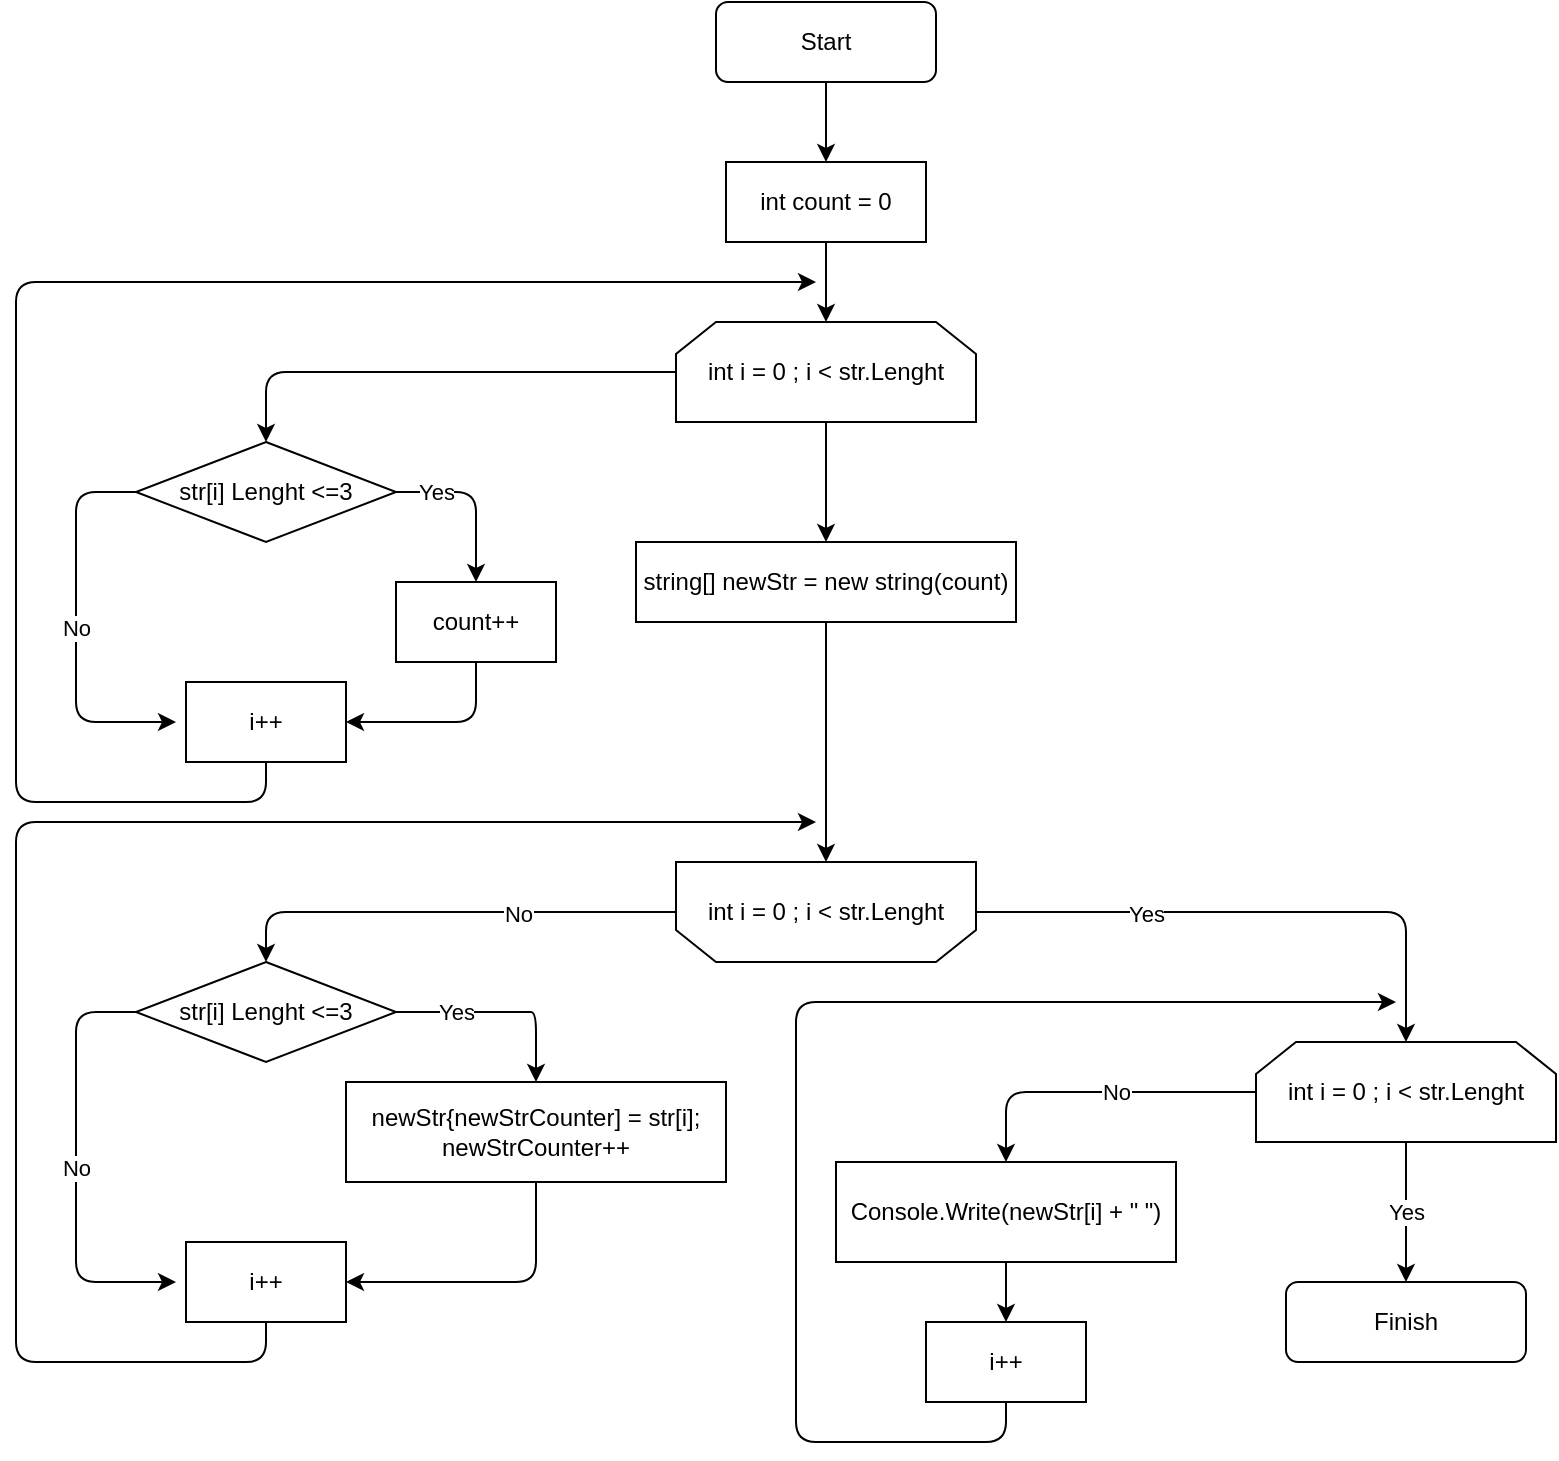 <mxfile>
    <diagram id="RoZpjJUX1NabJRiU5zJV" name="Страница 1">
        <mxGraphModel dx="1433" dy="790" grid="1" gridSize="10" guides="1" tooltips="1" connect="1" arrows="1" fold="1" page="1" pageScale="1" pageWidth="1169" pageHeight="827" math="0" shadow="0">
            <root>
                <mxCell id="0"/>
                <mxCell id="1" parent="0"/>
                <mxCell id="29" style="edgeStyle=none;html=1;entryX=0.5;entryY=0;entryDx=0;entryDy=0;" edge="1" parent="1" source="2" target="3">
                    <mxGeometry relative="1" as="geometry"/>
                </mxCell>
                <mxCell id="2" value="int count = 0" style="rounded=0;whiteSpace=wrap;html=1;" parent="1" vertex="1">
                    <mxGeometry x="525" y="120" width="100" height="40" as="geometry"/>
                </mxCell>
                <mxCell id="30" style="edgeStyle=none;html=1;entryX=0.5;entryY=0;entryDx=0;entryDy=0;" edge="1" parent="1" source="3" target="11">
                    <mxGeometry relative="1" as="geometry"/>
                </mxCell>
                <mxCell id="31" style="edgeStyle=none;html=1;entryX=0.5;entryY=0;entryDx=0;entryDy=0;" edge="1" parent="1" source="3" target="12">
                    <mxGeometry relative="1" as="geometry">
                        <mxPoint x="370" y="225" as="targetPoint"/>
                        <Array as="points">
                            <mxPoint x="295" y="225"/>
                        </Array>
                    </mxGeometry>
                </mxCell>
                <mxCell id="3" value="int i = 0 ; i &amp;lt; str.Lenght" style="shape=loopLimit;whiteSpace=wrap;html=1;" parent="1" vertex="1">
                    <mxGeometry x="500" y="200" width="150" height="50" as="geometry"/>
                </mxCell>
                <mxCell id="28" style="edgeStyle=none;html=1;entryX=0.5;entryY=0;entryDx=0;entryDy=0;" edge="1" parent="1" source="9" target="2">
                    <mxGeometry relative="1" as="geometry"/>
                </mxCell>
                <mxCell id="9" value="Start" style="rounded=1;whiteSpace=wrap;html=1;" vertex="1" parent="1">
                    <mxGeometry x="520" y="40" width="110" height="40" as="geometry"/>
                </mxCell>
                <mxCell id="42" style="edgeStyle=none;html=1;entryX=0.5;entryY=1;entryDx=0;entryDy=0;" edge="1" parent="1" source="11" target="17">
                    <mxGeometry relative="1" as="geometry"/>
                </mxCell>
                <mxCell id="11" value="string[] newStr = new string(count)" style="rounded=0;whiteSpace=wrap;html=1;" vertex="1" parent="1">
                    <mxGeometry x="480" y="310" width="190" height="40" as="geometry"/>
                </mxCell>
                <mxCell id="32" value="Yes" style="edgeStyle=none;html=1;exitX=1;exitY=0.5;exitDx=0;exitDy=0;" edge="1" parent="1" source="12">
                    <mxGeometry x="-0.529" relative="1" as="geometry">
                        <mxPoint x="400" y="330" as="targetPoint"/>
                        <Array as="points">
                            <mxPoint x="400" y="285"/>
                        </Array>
                        <mxPoint as="offset"/>
                    </mxGeometry>
                </mxCell>
                <mxCell id="33" value="No" style="edgeStyle=none;html=1;exitX=0;exitY=0.5;exitDx=0;exitDy=0;" edge="1" parent="1" source="12">
                    <mxGeometry relative="1" as="geometry">
                        <mxPoint x="250" y="400" as="targetPoint"/>
                        <Array as="points">
                            <mxPoint x="200" y="285"/>
                            <mxPoint x="200" y="400"/>
                        </Array>
                    </mxGeometry>
                </mxCell>
                <mxCell id="12" value="str[i] Lenght &amp;lt;=3" style="rhombus;whiteSpace=wrap;html=1;" vertex="1" parent="1">
                    <mxGeometry x="230" y="260" width="130" height="50" as="geometry"/>
                </mxCell>
                <mxCell id="34" style="edgeStyle=none;html=1;exitX=0.5;exitY=1;exitDx=0;exitDy=0;entryX=1;entryY=0.5;entryDx=0;entryDy=0;" edge="1" parent="1" source="13" target="15">
                    <mxGeometry relative="1" as="geometry">
                        <mxPoint x="340" y="440" as="targetPoint"/>
                        <Array as="points">
                            <mxPoint x="400" y="400"/>
                        </Array>
                    </mxGeometry>
                </mxCell>
                <mxCell id="13" value="count++" style="rounded=0;whiteSpace=wrap;html=1;" vertex="1" parent="1">
                    <mxGeometry x="360" y="330" width="80" height="40" as="geometry"/>
                </mxCell>
                <mxCell id="36" style="edgeStyle=none;html=1;" edge="1" parent="1" source="15">
                    <mxGeometry relative="1" as="geometry">
                        <mxPoint x="570" y="180" as="targetPoint"/>
                        <Array as="points">
                            <mxPoint x="295" y="440"/>
                            <mxPoint x="170" y="440"/>
                            <mxPoint x="170" y="180"/>
                        </Array>
                    </mxGeometry>
                </mxCell>
                <mxCell id="15" value="i++" style="rounded=0;whiteSpace=wrap;html=1;" vertex="1" parent="1">
                    <mxGeometry x="255" y="380" width="80" height="40" as="geometry"/>
                </mxCell>
                <mxCell id="37" style="edgeStyle=none;html=1;entryX=0.5;entryY=0;entryDx=0;entryDy=0;" edge="1" parent="1" source="17" target="18">
                    <mxGeometry relative="1" as="geometry">
                        <Array as="points">
                            <mxPoint x="295" y="495"/>
                        </Array>
                    </mxGeometry>
                </mxCell>
                <mxCell id="48" value="No" style="edgeLabel;html=1;align=center;verticalAlign=middle;resizable=0;points=[];" vertex="1" connectable="0" parent="37">
                    <mxGeometry x="-0.313" y="1" relative="1" as="geometry">
                        <mxPoint as="offset"/>
                    </mxGeometry>
                </mxCell>
                <mxCell id="45" style="edgeStyle=none;html=1;entryX=0.5;entryY=0;entryDx=0;entryDy=0;" edge="1" parent="1" source="17" target="21">
                    <mxGeometry relative="1" as="geometry">
                        <Array as="points">
                            <mxPoint x="865" y="495"/>
                        </Array>
                    </mxGeometry>
                </mxCell>
                <mxCell id="47" value="Yes" style="edgeLabel;html=1;align=center;verticalAlign=middle;resizable=0;points=[];" vertex="1" connectable="0" parent="45">
                    <mxGeometry x="-0.398" y="-1" relative="1" as="geometry">
                        <mxPoint as="offset"/>
                    </mxGeometry>
                </mxCell>
                <mxCell id="17" value="int i = 0 ; i &amp;lt; str.Lenght" style="shape=loopLimit;whiteSpace=wrap;html=1;direction=west;" vertex="1" parent="1">
                    <mxGeometry x="500" y="470" width="150" height="50" as="geometry"/>
                </mxCell>
                <mxCell id="38" value="Yes" style="edgeStyle=none;html=1;" edge="1" parent="1" source="18">
                    <mxGeometry x="-0.429" relative="1" as="geometry">
                        <mxPoint x="430" y="580" as="targetPoint"/>
                        <Array as="points">
                            <mxPoint x="390" y="545"/>
                            <mxPoint x="420" y="545"/>
                            <mxPoint x="430" y="545"/>
                        </Array>
                        <mxPoint as="offset"/>
                    </mxGeometry>
                </mxCell>
                <mxCell id="39" value="No" style="edgeStyle=none;html=1;" edge="1" parent="1" source="18">
                    <mxGeometry relative="1" as="geometry">
                        <mxPoint x="250" y="680" as="targetPoint"/>
                        <Array as="points">
                            <mxPoint x="200" y="545"/>
                            <mxPoint x="200" y="680"/>
                        </Array>
                    </mxGeometry>
                </mxCell>
                <mxCell id="18" value="str[i] Lenght &amp;lt;=3" style="rhombus;whiteSpace=wrap;html=1;" vertex="1" parent="1">
                    <mxGeometry x="230" y="520" width="130" height="50" as="geometry"/>
                </mxCell>
                <mxCell id="41" style="edgeStyle=none;html=1;" edge="1" parent="1" source="19">
                    <mxGeometry relative="1" as="geometry">
                        <mxPoint x="570" y="450" as="targetPoint"/>
                        <Array as="points">
                            <mxPoint x="295" y="720"/>
                            <mxPoint x="170" y="720"/>
                            <mxPoint x="170" y="450"/>
                        </Array>
                    </mxGeometry>
                </mxCell>
                <mxCell id="19" value="i++" style="rounded=0;whiteSpace=wrap;html=1;" vertex="1" parent="1">
                    <mxGeometry x="255" y="660" width="80" height="40" as="geometry"/>
                </mxCell>
                <mxCell id="40" style="edgeStyle=none;html=1;exitX=0.5;exitY=1;exitDx=0;exitDy=0;entryX=1;entryY=0.5;entryDx=0;entryDy=0;" edge="1" parent="1" source="20" target="19">
                    <mxGeometry relative="1" as="geometry">
                        <mxPoint x="340" y="710" as="targetPoint"/>
                        <Array as="points">
                            <mxPoint x="430" y="680"/>
                        </Array>
                    </mxGeometry>
                </mxCell>
                <mxCell id="20" value="newStr{newStrCounter] = str[i];&lt;br&gt;newStrCounter++" style="rounded=0;whiteSpace=wrap;html=1;" vertex="1" parent="1">
                    <mxGeometry x="335" y="580" width="190" height="50" as="geometry"/>
                </mxCell>
                <mxCell id="25" value="Yes" style="edgeStyle=none;html=1;entryX=0.5;entryY=0;entryDx=0;entryDy=0;" edge="1" parent="1" target="22">
                    <mxGeometry relative="1" as="geometry">
                        <mxPoint x="865.0" y="610" as="sourcePoint"/>
                    </mxGeometry>
                </mxCell>
                <mxCell id="26" value="No" style="edgeStyle=none;html=1;" edge="1" parent="1">
                    <mxGeometry x="-0.125" relative="1" as="geometry">
                        <mxPoint x="790.0" y="585" as="sourcePoint"/>
                        <mxPoint x="665" y="620" as="targetPoint"/>
                        <Array as="points">
                            <mxPoint x="665" y="585"/>
                        </Array>
                        <mxPoint as="offset"/>
                    </mxGeometry>
                </mxCell>
                <mxCell id="21" value="int i = 0 ; i &amp;lt; str.Lenght" style="shape=loopLimit;whiteSpace=wrap;html=1;" vertex="1" parent="1">
                    <mxGeometry x="790" y="560" width="150" height="50" as="geometry"/>
                </mxCell>
                <mxCell id="22" value="Finish" style="rounded=1;whiteSpace=wrap;html=1;" vertex="1" parent="1">
                    <mxGeometry x="805" y="680" width="120" height="40" as="geometry"/>
                </mxCell>
                <mxCell id="46" style="edgeStyle=none;html=1;" edge="1" parent="1" source="23">
                    <mxGeometry relative="1" as="geometry">
                        <mxPoint x="860" y="540" as="targetPoint"/>
                        <Array as="points">
                            <mxPoint x="665" y="760"/>
                            <mxPoint x="560" y="760"/>
                            <mxPoint x="560" y="540"/>
                        </Array>
                    </mxGeometry>
                </mxCell>
                <mxCell id="23" value="i++" style="rounded=0;whiteSpace=wrap;html=1;" vertex="1" parent="1">
                    <mxGeometry x="625" y="700" width="80" height="40" as="geometry"/>
                </mxCell>
                <mxCell id="27" style="edgeStyle=none;html=1;entryX=0.5;entryY=0;entryDx=0;entryDy=0;" edge="1" parent="1" source="24" target="23">
                    <mxGeometry relative="1" as="geometry"/>
                </mxCell>
                <mxCell id="24" value="Console.Write(newStr[i] + &quot; &quot;)" style="rounded=0;whiteSpace=wrap;html=1;" vertex="1" parent="1">
                    <mxGeometry x="580" y="620" width="170" height="50" as="geometry"/>
                </mxCell>
            </root>
        </mxGraphModel>
    </diagram>
</mxfile>